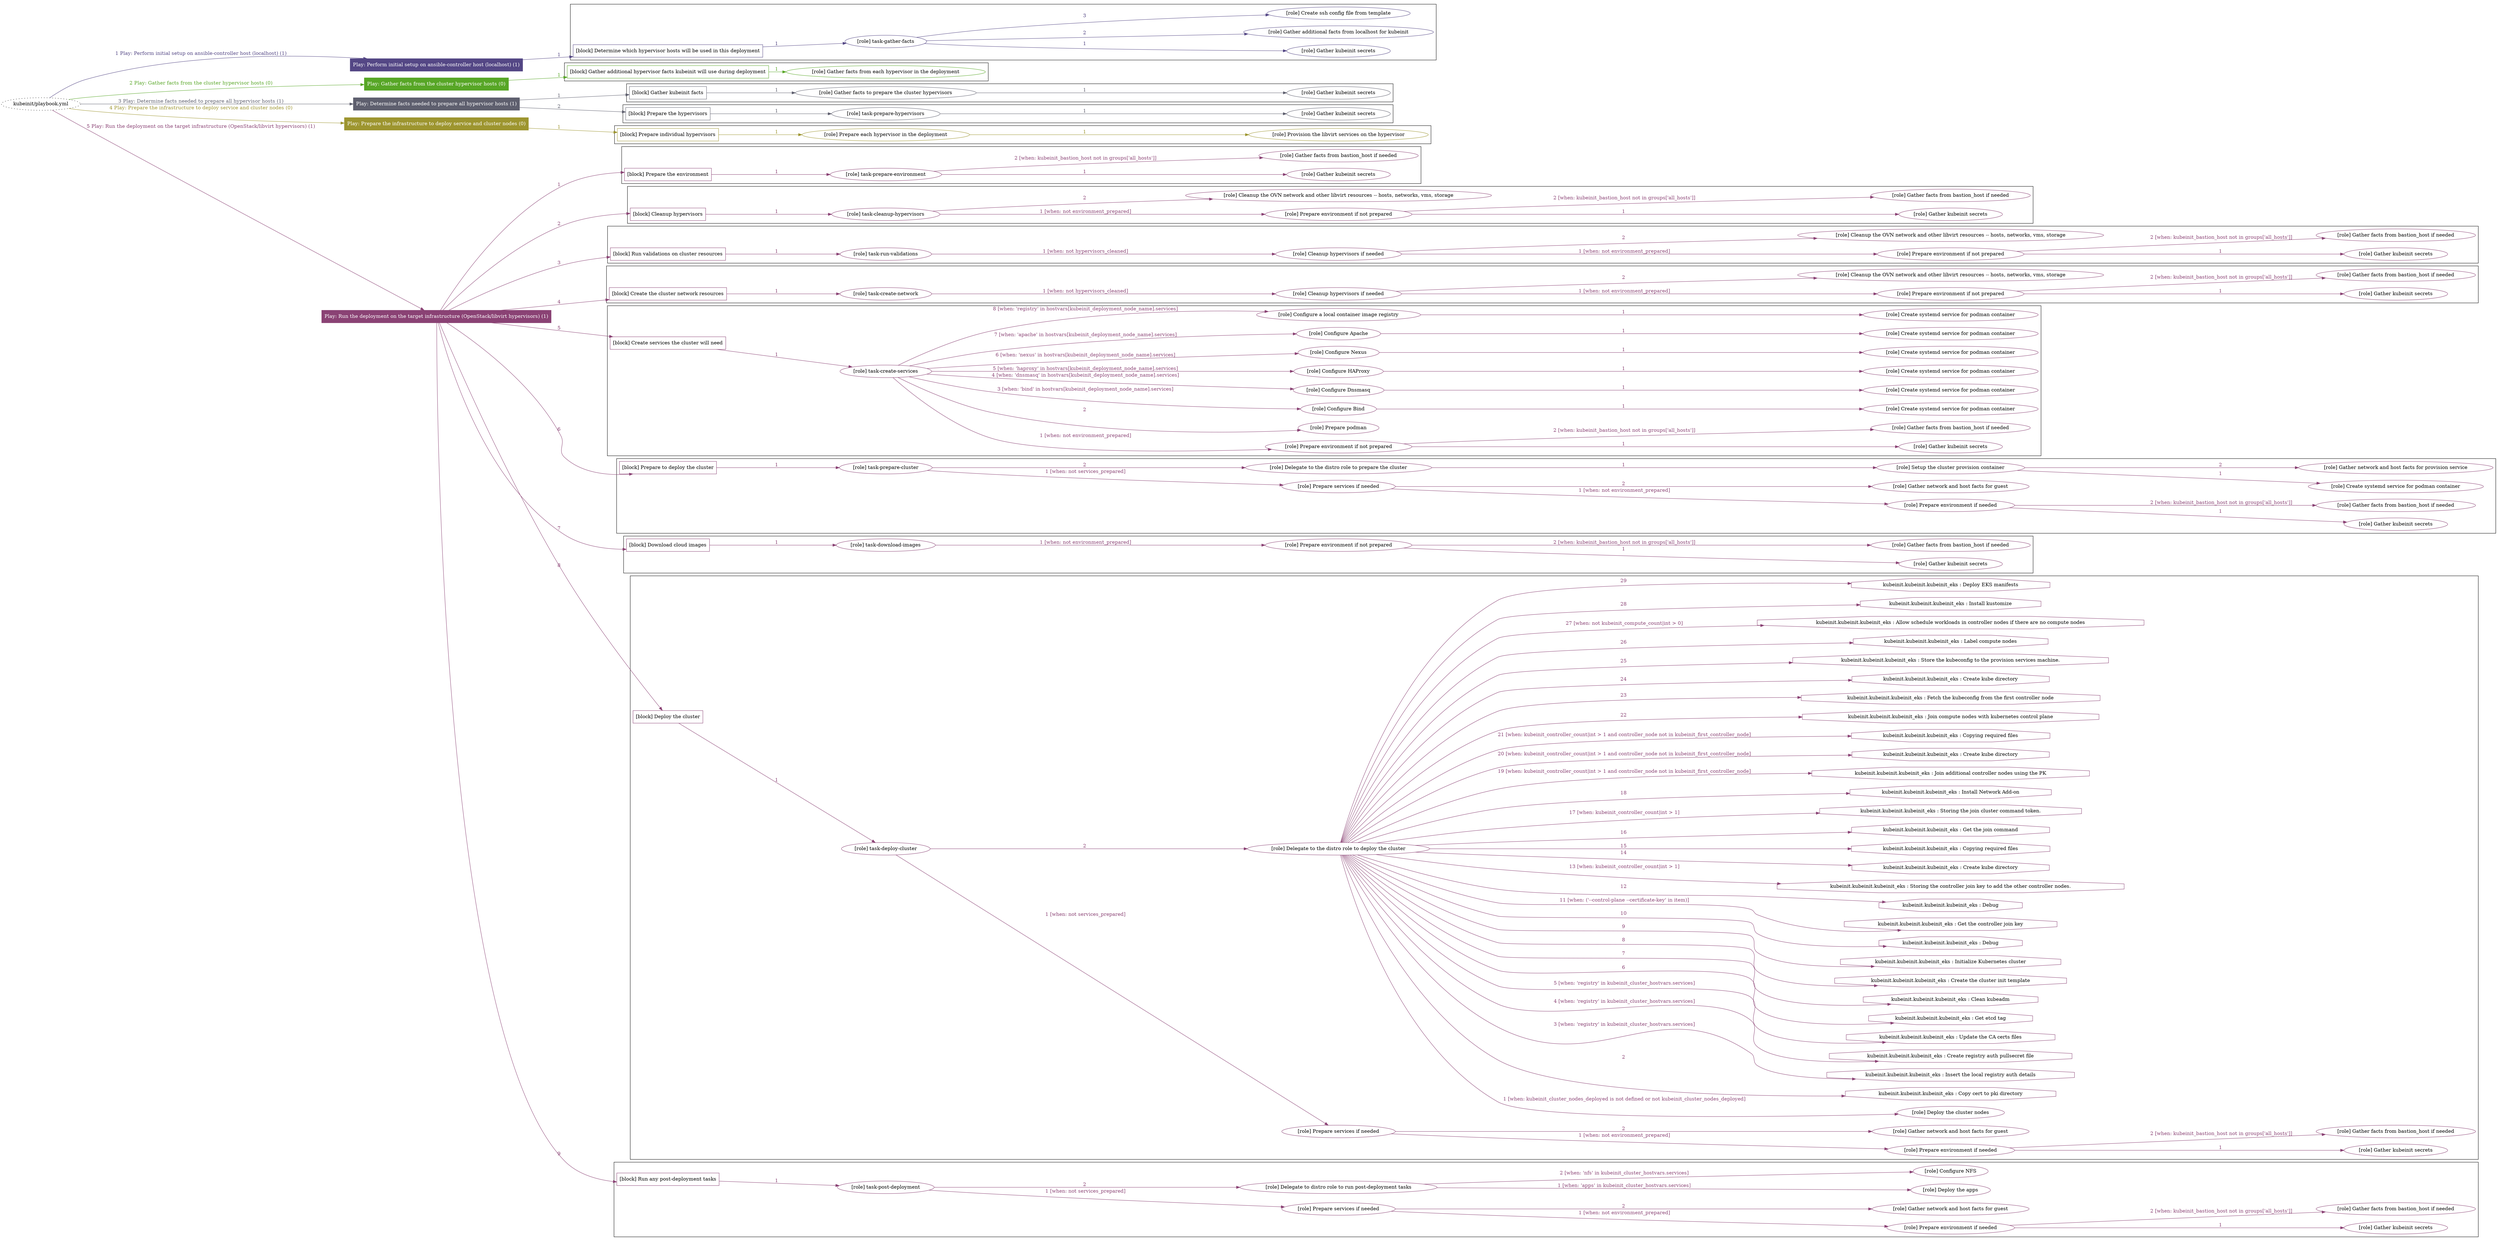 digraph {
	graph [concentrate=true ordering=in rankdir=LR ratio=fill]
	edge [esep=5 sep=10]
	"kubeinit/playbook.yml" [URL="/home/runner/work/kubeinit/kubeinit/kubeinit/playbook.yml" id=playbook_85c878ca style=dotted]
	"kubeinit/playbook.yml" -> play_a78ca10c [label="1 Play: Perform initial setup on ansible-controller host (localhost) (1)" color="#544785" fontcolor="#544785" id=edge_play_a78ca10c labeltooltip="1 Play: Perform initial setup on ansible-controller host (localhost) (1)" tooltip="1 Play: Perform initial setup on ansible-controller host (localhost) (1)"]
	subgraph "Play: Perform initial setup on ansible-controller host (localhost) (1)" {
		play_a78ca10c [label="Play: Perform initial setup on ansible-controller host (localhost) (1)" URL="/home/runner/work/kubeinit/kubeinit/kubeinit/playbook.yml" color="#544785" fontcolor="#ffffff" id=play_a78ca10c shape=box style=filled tooltip=localhost]
		play_a78ca10c -> block_d74f7cfd [label=1 color="#544785" fontcolor="#544785" id=edge_block_d74f7cfd labeltooltip=1 tooltip=1]
		subgraph cluster_block_d74f7cfd {
			block_d74f7cfd [label="[block] Determine which hypervisor hosts will be used in this deployment" URL="/home/runner/work/kubeinit/kubeinit/kubeinit/playbook.yml" color="#544785" id=block_d74f7cfd labeltooltip="Determine which hypervisor hosts will be used in this deployment" shape=box tooltip="Determine which hypervisor hosts will be used in this deployment"]
			block_d74f7cfd -> role_af1d9ced [label="1 " color="#544785" fontcolor="#544785" id=edge_role_af1d9ced labeltooltip="1 " tooltip="1 "]
			subgraph "task-gather-facts" {
				role_af1d9ced [label="[role] task-gather-facts" URL="/home/runner/work/kubeinit/kubeinit/kubeinit/playbook.yml" color="#544785" id=role_af1d9ced tooltip="task-gather-facts"]
				role_af1d9ced -> role_b13d21c3 [label="1 " color="#544785" fontcolor="#544785" id=edge_role_b13d21c3 labeltooltip="1 " tooltip="1 "]
				subgraph "Gather kubeinit secrets" {
					role_b13d21c3 [label="[role] Gather kubeinit secrets" URL="/home/runner/.ansible/collections/ansible_collections/kubeinit/kubeinit/roles/kubeinit_prepare/tasks/build_hypervisors_group.yml" color="#544785" id=role_b13d21c3 tooltip="Gather kubeinit secrets"]
				}
				role_af1d9ced -> role_5195964d [label="2 " color="#544785" fontcolor="#544785" id=edge_role_5195964d labeltooltip="2 " tooltip="2 "]
				subgraph "Gather additional facts from localhost for kubeinit" {
					role_5195964d [label="[role] Gather additional facts from localhost for kubeinit" URL="/home/runner/.ansible/collections/ansible_collections/kubeinit/kubeinit/roles/kubeinit_prepare/tasks/build_hypervisors_group.yml" color="#544785" id=role_5195964d tooltip="Gather additional facts from localhost for kubeinit"]
				}
				role_af1d9ced -> role_96b8bea3 [label="3 " color="#544785" fontcolor="#544785" id=edge_role_96b8bea3 labeltooltip="3 " tooltip="3 "]
				subgraph "Create ssh config file from template" {
					role_96b8bea3 [label="[role] Create ssh config file from template" URL="/home/runner/.ansible/collections/ansible_collections/kubeinit/kubeinit/roles/kubeinit_prepare/tasks/build_hypervisors_group.yml" color="#544785" id=role_96b8bea3 tooltip="Create ssh config file from template"]
				}
			}
		}
	}
	"kubeinit/playbook.yml" -> play_0eec71db [label="2 Play: Gather facts from the cluster hypervisor hosts (0)" color="#57a626" fontcolor="#57a626" id=edge_play_0eec71db labeltooltip="2 Play: Gather facts from the cluster hypervisor hosts (0)" tooltip="2 Play: Gather facts from the cluster hypervisor hosts (0)"]
	subgraph "Play: Gather facts from the cluster hypervisor hosts (0)" {
		play_0eec71db [label="Play: Gather facts from the cluster hypervisor hosts (0)" URL="/home/runner/work/kubeinit/kubeinit/kubeinit/playbook.yml" color="#57a626" fontcolor="#ffffff" id=play_0eec71db shape=box style=filled tooltip="Play: Gather facts from the cluster hypervisor hosts (0)"]
		play_0eec71db -> block_5439ce99 [label=1 color="#57a626" fontcolor="#57a626" id=edge_block_5439ce99 labeltooltip=1 tooltip=1]
		subgraph cluster_block_5439ce99 {
			block_5439ce99 [label="[block] Gather additional hypervisor facts kubeinit will use during deployment" URL="/home/runner/work/kubeinit/kubeinit/kubeinit/playbook.yml" color="#57a626" id=block_5439ce99 labeltooltip="Gather additional hypervisor facts kubeinit will use during deployment" shape=box tooltip="Gather additional hypervisor facts kubeinit will use during deployment"]
			block_5439ce99 -> role_ebcf75a7 [label="1 " color="#57a626" fontcolor="#57a626" id=edge_role_ebcf75a7 labeltooltip="1 " tooltip="1 "]
			subgraph "Gather facts from each hypervisor in the deployment" {
				role_ebcf75a7 [label="[role] Gather facts from each hypervisor in the deployment" URL="/home/runner/work/kubeinit/kubeinit/kubeinit/playbook.yml" color="#57a626" id=role_ebcf75a7 tooltip="Gather facts from each hypervisor in the deployment"]
			}
		}
	}
	"kubeinit/playbook.yml" -> play_7fd30c85 [label="3 Play: Determine facts needed to prepare all hypervisor hosts (1)" color="#5e5f6e" fontcolor="#5e5f6e" id=edge_play_7fd30c85 labeltooltip="3 Play: Determine facts needed to prepare all hypervisor hosts (1)" tooltip="3 Play: Determine facts needed to prepare all hypervisor hosts (1)"]
	subgraph "Play: Determine facts needed to prepare all hypervisor hosts (1)" {
		play_7fd30c85 [label="Play: Determine facts needed to prepare all hypervisor hosts (1)" URL="/home/runner/work/kubeinit/kubeinit/kubeinit/playbook.yml" color="#5e5f6e" fontcolor="#ffffff" id=play_7fd30c85 shape=box style=filled tooltip=localhost]
		play_7fd30c85 -> block_31a8a67c [label=1 color="#5e5f6e" fontcolor="#5e5f6e" id=edge_block_31a8a67c labeltooltip=1 tooltip=1]
		subgraph cluster_block_31a8a67c {
			block_31a8a67c [label="[block] Gather kubeinit facts" URL="/home/runner/work/kubeinit/kubeinit/kubeinit/playbook.yml" color="#5e5f6e" id=block_31a8a67c labeltooltip="Gather kubeinit facts" shape=box tooltip="Gather kubeinit facts"]
			block_31a8a67c -> role_8ee774cc [label="1 " color="#5e5f6e" fontcolor="#5e5f6e" id=edge_role_8ee774cc labeltooltip="1 " tooltip="1 "]
			subgraph "Gather facts to prepare the cluster hypervisors" {
				role_8ee774cc [label="[role] Gather facts to prepare the cluster hypervisors" URL="/home/runner/work/kubeinit/kubeinit/kubeinit/playbook.yml" color="#5e5f6e" id=role_8ee774cc tooltip="Gather facts to prepare the cluster hypervisors"]
				role_8ee774cc -> role_7f23db11 [label="1 " color="#5e5f6e" fontcolor="#5e5f6e" id=edge_role_7f23db11 labeltooltip="1 " tooltip="1 "]
				subgraph "Gather kubeinit secrets" {
					role_7f23db11 [label="[role] Gather kubeinit secrets" URL="/home/runner/.ansible/collections/ansible_collections/kubeinit/kubeinit/roles/kubeinit_prepare/tasks/gather_kubeinit_facts.yml" color="#5e5f6e" id=role_7f23db11 tooltip="Gather kubeinit secrets"]
				}
			}
		}
		play_7fd30c85 -> block_b76f00a9 [label=2 color="#5e5f6e" fontcolor="#5e5f6e" id=edge_block_b76f00a9 labeltooltip=2 tooltip=2]
		subgraph cluster_block_b76f00a9 {
			block_b76f00a9 [label="[block] Prepare the hypervisors" URL="/home/runner/work/kubeinit/kubeinit/kubeinit/playbook.yml" color="#5e5f6e" id=block_b76f00a9 labeltooltip="Prepare the hypervisors" shape=box tooltip="Prepare the hypervisors"]
			block_b76f00a9 -> role_07871bfe [label="1 " color="#5e5f6e" fontcolor="#5e5f6e" id=edge_role_07871bfe labeltooltip="1 " tooltip="1 "]
			subgraph "task-prepare-hypervisors" {
				role_07871bfe [label="[role] task-prepare-hypervisors" URL="/home/runner/work/kubeinit/kubeinit/kubeinit/playbook.yml" color="#5e5f6e" id=role_07871bfe tooltip="task-prepare-hypervisors"]
				role_07871bfe -> role_91cf5716 [label="1 " color="#5e5f6e" fontcolor="#5e5f6e" id=edge_role_91cf5716 labeltooltip="1 " tooltip="1 "]
				subgraph "Gather kubeinit secrets" {
					role_91cf5716 [label="[role] Gather kubeinit secrets" URL="/home/runner/.ansible/collections/ansible_collections/kubeinit/kubeinit/roles/kubeinit_prepare/tasks/gather_kubeinit_facts.yml" color="#5e5f6e" id=role_91cf5716 tooltip="Gather kubeinit secrets"]
				}
			}
		}
	}
	"kubeinit/playbook.yml" -> play_9cedf61a [label="4 Play: Prepare the infrastructure to deploy service and cluster nodes (0)" color="#9d952f" fontcolor="#9d952f" id=edge_play_9cedf61a labeltooltip="4 Play: Prepare the infrastructure to deploy service and cluster nodes (0)" tooltip="4 Play: Prepare the infrastructure to deploy service and cluster nodes (0)"]
	subgraph "Play: Prepare the infrastructure to deploy service and cluster nodes (0)" {
		play_9cedf61a [label="Play: Prepare the infrastructure to deploy service and cluster nodes (0)" URL="/home/runner/work/kubeinit/kubeinit/kubeinit/playbook.yml" color="#9d952f" fontcolor="#ffffff" id=play_9cedf61a shape=box style=filled tooltip="Play: Prepare the infrastructure to deploy service and cluster nodes (0)"]
		play_9cedf61a -> block_0c050411 [label=1 color="#9d952f" fontcolor="#9d952f" id=edge_block_0c050411 labeltooltip=1 tooltip=1]
		subgraph cluster_block_0c050411 {
			block_0c050411 [label="[block] Prepare individual hypervisors" URL="/home/runner/work/kubeinit/kubeinit/kubeinit/playbook.yml" color="#9d952f" id=block_0c050411 labeltooltip="Prepare individual hypervisors" shape=box tooltip="Prepare individual hypervisors"]
			block_0c050411 -> role_4e4fe1fe [label="1 " color="#9d952f" fontcolor="#9d952f" id=edge_role_4e4fe1fe labeltooltip="1 " tooltip="1 "]
			subgraph "Prepare each hypervisor in the deployment" {
				role_4e4fe1fe [label="[role] Prepare each hypervisor in the deployment" URL="/home/runner/work/kubeinit/kubeinit/kubeinit/playbook.yml" color="#9d952f" id=role_4e4fe1fe tooltip="Prepare each hypervisor in the deployment"]
				role_4e4fe1fe -> role_ed13abfd [label="1 " color="#9d952f" fontcolor="#9d952f" id=edge_role_ed13abfd labeltooltip="1 " tooltip="1 "]
				subgraph "Provision the libvirt services on the hypervisor" {
					role_ed13abfd [label="[role] Provision the libvirt services on the hypervisor" URL="/home/runner/.ansible/collections/ansible_collections/kubeinit/kubeinit/roles/kubeinit_prepare/tasks/prepare_hypervisor.yml" color="#9d952f" id=role_ed13abfd tooltip="Provision the libvirt services on the hypervisor"]
				}
			}
		}
	}
	"kubeinit/playbook.yml" -> play_17f3ff2e [label="5 Play: Run the deployment on the target infrastructure (OpenStack/libvirt hypervisors) (1)" color="#8a4274" fontcolor="#8a4274" id=edge_play_17f3ff2e labeltooltip="5 Play: Run the deployment on the target infrastructure (OpenStack/libvirt hypervisors) (1)" tooltip="5 Play: Run the deployment on the target infrastructure (OpenStack/libvirt hypervisors) (1)"]
	subgraph "Play: Run the deployment on the target infrastructure (OpenStack/libvirt hypervisors) (1)" {
		play_17f3ff2e [label="Play: Run the deployment on the target infrastructure (OpenStack/libvirt hypervisors) (1)" URL="/home/runner/work/kubeinit/kubeinit/kubeinit/playbook.yml" color="#8a4274" fontcolor="#ffffff" id=play_17f3ff2e shape=box style=filled tooltip=localhost]
		play_17f3ff2e -> block_6600ae8f [label=1 color="#8a4274" fontcolor="#8a4274" id=edge_block_6600ae8f labeltooltip=1 tooltip=1]
		subgraph cluster_block_6600ae8f {
			block_6600ae8f [label="[block] Prepare the environment" URL="/home/runner/work/kubeinit/kubeinit/kubeinit/playbook.yml" color="#8a4274" id=block_6600ae8f labeltooltip="Prepare the environment" shape=box tooltip="Prepare the environment"]
			block_6600ae8f -> role_e4c60276 [label="1 " color="#8a4274" fontcolor="#8a4274" id=edge_role_e4c60276 labeltooltip="1 " tooltip="1 "]
			subgraph "task-prepare-environment" {
				role_e4c60276 [label="[role] task-prepare-environment" URL="/home/runner/work/kubeinit/kubeinit/kubeinit/playbook.yml" color="#8a4274" id=role_e4c60276 tooltip="task-prepare-environment"]
				role_e4c60276 -> role_aafc51a5 [label="1 " color="#8a4274" fontcolor="#8a4274" id=edge_role_aafc51a5 labeltooltip="1 " tooltip="1 "]
				subgraph "Gather kubeinit secrets" {
					role_aafc51a5 [label="[role] Gather kubeinit secrets" URL="/home/runner/.ansible/collections/ansible_collections/kubeinit/kubeinit/roles/kubeinit_prepare/tasks/gather_kubeinit_facts.yml" color="#8a4274" id=role_aafc51a5 tooltip="Gather kubeinit secrets"]
				}
				role_e4c60276 -> role_05d69e91 [label="2 [when: kubeinit_bastion_host not in groups['all_hosts']]" color="#8a4274" fontcolor="#8a4274" id=edge_role_05d69e91 labeltooltip="2 [when: kubeinit_bastion_host not in groups['all_hosts']]" tooltip="2 [when: kubeinit_bastion_host not in groups['all_hosts']]"]
				subgraph "Gather facts from bastion_host if needed" {
					role_05d69e91 [label="[role] Gather facts from bastion_host if needed" URL="/home/runner/.ansible/collections/ansible_collections/kubeinit/kubeinit/roles/kubeinit_prepare/tasks/main.yml" color="#8a4274" id=role_05d69e91 tooltip="Gather facts from bastion_host if needed"]
				}
			}
		}
		play_17f3ff2e -> block_67caf0a0 [label=2 color="#8a4274" fontcolor="#8a4274" id=edge_block_67caf0a0 labeltooltip=2 tooltip=2]
		subgraph cluster_block_67caf0a0 {
			block_67caf0a0 [label="[block] Cleanup hypervisors" URL="/home/runner/work/kubeinit/kubeinit/kubeinit/playbook.yml" color="#8a4274" id=block_67caf0a0 labeltooltip="Cleanup hypervisors" shape=box tooltip="Cleanup hypervisors"]
			block_67caf0a0 -> role_3c9ca9bd [label="1 " color="#8a4274" fontcolor="#8a4274" id=edge_role_3c9ca9bd labeltooltip="1 " tooltip="1 "]
			subgraph "task-cleanup-hypervisors" {
				role_3c9ca9bd [label="[role] task-cleanup-hypervisors" URL="/home/runner/work/kubeinit/kubeinit/kubeinit/playbook.yml" color="#8a4274" id=role_3c9ca9bd tooltip="task-cleanup-hypervisors"]
				role_3c9ca9bd -> role_1738e953 [label="1 [when: not environment_prepared]" color="#8a4274" fontcolor="#8a4274" id=edge_role_1738e953 labeltooltip="1 [when: not environment_prepared]" tooltip="1 [when: not environment_prepared]"]
				subgraph "Prepare environment if not prepared" {
					role_1738e953 [label="[role] Prepare environment if not prepared" URL="/home/runner/.ansible/collections/ansible_collections/kubeinit/kubeinit/roles/kubeinit_libvirt/tasks/cleanup_hypervisors.yml" color="#8a4274" id=role_1738e953 tooltip="Prepare environment if not prepared"]
					role_1738e953 -> role_abaf6c0a [label="1 " color="#8a4274" fontcolor="#8a4274" id=edge_role_abaf6c0a labeltooltip="1 " tooltip="1 "]
					subgraph "Gather kubeinit secrets" {
						role_abaf6c0a [label="[role] Gather kubeinit secrets" URL="/home/runner/.ansible/collections/ansible_collections/kubeinit/kubeinit/roles/kubeinit_prepare/tasks/gather_kubeinit_facts.yml" color="#8a4274" id=role_abaf6c0a tooltip="Gather kubeinit secrets"]
					}
					role_1738e953 -> role_30617a63 [label="2 [when: kubeinit_bastion_host not in groups['all_hosts']]" color="#8a4274" fontcolor="#8a4274" id=edge_role_30617a63 labeltooltip="2 [when: kubeinit_bastion_host not in groups['all_hosts']]" tooltip="2 [when: kubeinit_bastion_host not in groups['all_hosts']]"]
					subgraph "Gather facts from bastion_host if needed" {
						role_30617a63 [label="[role] Gather facts from bastion_host if needed" URL="/home/runner/.ansible/collections/ansible_collections/kubeinit/kubeinit/roles/kubeinit_prepare/tasks/main.yml" color="#8a4274" id=role_30617a63 tooltip="Gather facts from bastion_host if needed"]
					}
				}
				role_3c9ca9bd -> role_79bd93b0 [label="2 " color="#8a4274" fontcolor="#8a4274" id=edge_role_79bd93b0 labeltooltip="2 " tooltip="2 "]
				subgraph "Cleanup the OVN network and other libvirt resources -- hosts, networks, vms, storage" {
					role_79bd93b0 [label="[role] Cleanup the OVN network and other libvirt resources -- hosts, networks, vms, storage" URL="/home/runner/.ansible/collections/ansible_collections/kubeinit/kubeinit/roles/kubeinit_libvirt/tasks/cleanup_hypervisors.yml" color="#8a4274" id=role_79bd93b0 tooltip="Cleanup the OVN network and other libvirt resources -- hosts, networks, vms, storage"]
				}
			}
		}
		play_17f3ff2e -> block_7a258029 [label=3 color="#8a4274" fontcolor="#8a4274" id=edge_block_7a258029 labeltooltip=3 tooltip=3]
		subgraph cluster_block_7a258029 {
			block_7a258029 [label="[block] Run validations on cluster resources" URL="/home/runner/work/kubeinit/kubeinit/kubeinit/playbook.yml" color="#8a4274" id=block_7a258029 labeltooltip="Run validations on cluster resources" shape=box tooltip="Run validations on cluster resources"]
			block_7a258029 -> role_f2daa447 [label="1 " color="#8a4274" fontcolor="#8a4274" id=edge_role_f2daa447 labeltooltip="1 " tooltip="1 "]
			subgraph "task-run-validations" {
				role_f2daa447 [label="[role] task-run-validations" URL="/home/runner/work/kubeinit/kubeinit/kubeinit/playbook.yml" color="#8a4274" id=role_f2daa447 tooltip="task-run-validations"]
				role_f2daa447 -> role_a8bdb5d2 [label="1 [when: not hypervisors_cleaned]" color="#8a4274" fontcolor="#8a4274" id=edge_role_a8bdb5d2 labeltooltip="1 [when: not hypervisors_cleaned]" tooltip="1 [when: not hypervisors_cleaned]"]
				subgraph "Cleanup hypervisors if needed" {
					role_a8bdb5d2 [label="[role] Cleanup hypervisors if needed" URL="/home/runner/.ansible/collections/ansible_collections/kubeinit/kubeinit/roles/kubeinit_validations/tasks/main.yml" color="#8a4274" id=role_a8bdb5d2 tooltip="Cleanup hypervisors if needed"]
					role_a8bdb5d2 -> role_edc4c426 [label="1 [when: not environment_prepared]" color="#8a4274" fontcolor="#8a4274" id=edge_role_edc4c426 labeltooltip="1 [when: not environment_prepared]" tooltip="1 [when: not environment_prepared]"]
					subgraph "Prepare environment if not prepared" {
						role_edc4c426 [label="[role] Prepare environment if not prepared" URL="/home/runner/.ansible/collections/ansible_collections/kubeinit/kubeinit/roles/kubeinit_libvirt/tasks/cleanup_hypervisors.yml" color="#8a4274" id=role_edc4c426 tooltip="Prepare environment if not prepared"]
						role_edc4c426 -> role_1030c8c4 [label="1 " color="#8a4274" fontcolor="#8a4274" id=edge_role_1030c8c4 labeltooltip="1 " tooltip="1 "]
						subgraph "Gather kubeinit secrets" {
							role_1030c8c4 [label="[role] Gather kubeinit secrets" URL="/home/runner/.ansible/collections/ansible_collections/kubeinit/kubeinit/roles/kubeinit_prepare/tasks/gather_kubeinit_facts.yml" color="#8a4274" id=role_1030c8c4 tooltip="Gather kubeinit secrets"]
						}
						role_edc4c426 -> role_b890a0ba [label="2 [when: kubeinit_bastion_host not in groups['all_hosts']]" color="#8a4274" fontcolor="#8a4274" id=edge_role_b890a0ba labeltooltip="2 [when: kubeinit_bastion_host not in groups['all_hosts']]" tooltip="2 [when: kubeinit_bastion_host not in groups['all_hosts']]"]
						subgraph "Gather facts from bastion_host if needed" {
							role_b890a0ba [label="[role] Gather facts from bastion_host if needed" URL="/home/runner/.ansible/collections/ansible_collections/kubeinit/kubeinit/roles/kubeinit_prepare/tasks/main.yml" color="#8a4274" id=role_b890a0ba tooltip="Gather facts from bastion_host if needed"]
						}
					}
					role_a8bdb5d2 -> role_611e5965 [label="2 " color="#8a4274" fontcolor="#8a4274" id=edge_role_611e5965 labeltooltip="2 " tooltip="2 "]
					subgraph "Cleanup the OVN network and other libvirt resources -- hosts, networks, vms, storage" {
						role_611e5965 [label="[role] Cleanup the OVN network and other libvirt resources -- hosts, networks, vms, storage" URL="/home/runner/.ansible/collections/ansible_collections/kubeinit/kubeinit/roles/kubeinit_libvirt/tasks/cleanup_hypervisors.yml" color="#8a4274" id=role_611e5965 tooltip="Cleanup the OVN network and other libvirt resources -- hosts, networks, vms, storage"]
					}
				}
			}
		}
		play_17f3ff2e -> block_3e769e45 [label=4 color="#8a4274" fontcolor="#8a4274" id=edge_block_3e769e45 labeltooltip=4 tooltip=4]
		subgraph cluster_block_3e769e45 {
			block_3e769e45 [label="[block] Create the cluster network resources" URL="/home/runner/work/kubeinit/kubeinit/kubeinit/playbook.yml" color="#8a4274" id=block_3e769e45 labeltooltip="Create the cluster network resources" shape=box tooltip="Create the cluster network resources"]
			block_3e769e45 -> role_61e2c647 [label="1 " color="#8a4274" fontcolor="#8a4274" id=edge_role_61e2c647 labeltooltip="1 " tooltip="1 "]
			subgraph "task-create-network" {
				role_61e2c647 [label="[role] task-create-network" URL="/home/runner/work/kubeinit/kubeinit/kubeinit/playbook.yml" color="#8a4274" id=role_61e2c647 tooltip="task-create-network"]
				role_61e2c647 -> role_6f93937b [label="1 [when: not hypervisors_cleaned]" color="#8a4274" fontcolor="#8a4274" id=edge_role_6f93937b labeltooltip="1 [when: not hypervisors_cleaned]" tooltip="1 [when: not hypervisors_cleaned]"]
				subgraph "Cleanup hypervisors if needed" {
					role_6f93937b [label="[role] Cleanup hypervisors if needed" URL="/home/runner/.ansible/collections/ansible_collections/kubeinit/kubeinit/roles/kubeinit_libvirt/tasks/create_network.yml" color="#8a4274" id=role_6f93937b tooltip="Cleanup hypervisors if needed"]
					role_6f93937b -> role_e0256c7e [label="1 [when: not environment_prepared]" color="#8a4274" fontcolor="#8a4274" id=edge_role_e0256c7e labeltooltip="1 [when: not environment_prepared]" tooltip="1 [when: not environment_prepared]"]
					subgraph "Prepare environment if not prepared" {
						role_e0256c7e [label="[role] Prepare environment if not prepared" URL="/home/runner/.ansible/collections/ansible_collections/kubeinit/kubeinit/roles/kubeinit_libvirt/tasks/cleanup_hypervisors.yml" color="#8a4274" id=role_e0256c7e tooltip="Prepare environment if not prepared"]
						role_e0256c7e -> role_1bfd88eb [label="1 " color="#8a4274" fontcolor="#8a4274" id=edge_role_1bfd88eb labeltooltip="1 " tooltip="1 "]
						subgraph "Gather kubeinit secrets" {
							role_1bfd88eb [label="[role] Gather kubeinit secrets" URL="/home/runner/.ansible/collections/ansible_collections/kubeinit/kubeinit/roles/kubeinit_prepare/tasks/gather_kubeinit_facts.yml" color="#8a4274" id=role_1bfd88eb tooltip="Gather kubeinit secrets"]
						}
						role_e0256c7e -> role_64a278c5 [label="2 [when: kubeinit_bastion_host not in groups['all_hosts']]" color="#8a4274" fontcolor="#8a4274" id=edge_role_64a278c5 labeltooltip="2 [when: kubeinit_bastion_host not in groups['all_hosts']]" tooltip="2 [when: kubeinit_bastion_host not in groups['all_hosts']]"]
						subgraph "Gather facts from bastion_host if needed" {
							role_64a278c5 [label="[role] Gather facts from bastion_host if needed" URL="/home/runner/.ansible/collections/ansible_collections/kubeinit/kubeinit/roles/kubeinit_prepare/tasks/main.yml" color="#8a4274" id=role_64a278c5 tooltip="Gather facts from bastion_host if needed"]
						}
					}
					role_6f93937b -> role_7bbd42fb [label="2 " color="#8a4274" fontcolor="#8a4274" id=edge_role_7bbd42fb labeltooltip="2 " tooltip="2 "]
					subgraph "Cleanup the OVN network and other libvirt resources -- hosts, networks, vms, storage" {
						role_7bbd42fb [label="[role] Cleanup the OVN network and other libvirt resources -- hosts, networks, vms, storage" URL="/home/runner/.ansible/collections/ansible_collections/kubeinit/kubeinit/roles/kubeinit_libvirt/tasks/cleanup_hypervisors.yml" color="#8a4274" id=role_7bbd42fb tooltip="Cleanup the OVN network and other libvirt resources -- hosts, networks, vms, storage"]
					}
				}
			}
		}
		play_17f3ff2e -> block_a5cbbc60 [label=5 color="#8a4274" fontcolor="#8a4274" id=edge_block_a5cbbc60 labeltooltip=5 tooltip=5]
		subgraph cluster_block_a5cbbc60 {
			block_a5cbbc60 [label="[block] Create services the cluster will need" URL="/home/runner/work/kubeinit/kubeinit/kubeinit/playbook.yml" color="#8a4274" id=block_a5cbbc60 labeltooltip="Create services the cluster will need" shape=box tooltip="Create services the cluster will need"]
			block_a5cbbc60 -> role_35e3d8c1 [label="1 " color="#8a4274" fontcolor="#8a4274" id=edge_role_35e3d8c1 labeltooltip="1 " tooltip="1 "]
			subgraph "task-create-services" {
				role_35e3d8c1 [label="[role] task-create-services" URL="/home/runner/work/kubeinit/kubeinit/kubeinit/playbook.yml" color="#8a4274" id=role_35e3d8c1 tooltip="task-create-services"]
				role_35e3d8c1 -> role_4cf4c42c [label="1 [when: not environment_prepared]" color="#8a4274" fontcolor="#8a4274" id=edge_role_4cf4c42c labeltooltip="1 [when: not environment_prepared]" tooltip="1 [when: not environment_prepared]"]
				subgraph "Prepare environment if not prepared" {
					role_4cf4c42c [label="[role] Prepare environment if not prepared" URL="/home/runner/.ansible/collections/ansible_collections/kubeinit/kubeinit/roles/kubeinit_services/tasks/main.yml" color="#8a4274" id=role_4cf4c42c tooltip="Prepare environment if not prepared"]
					role_4cf4c42c -> role_a63bf9b5 [label="1 " color="#8a4274" fontcolor="#8a4274" id=edge_role_a63bf9b5 labeltooltip="1 " tooltip="1 "]
					subgraph "Gather kubeinit secrets" {
						role_a63bf9b5 [label="[role] Gather kubeinit secrets" URL="/home/runner/.ansible/collections/ansible_collections/kubeinit/kubeinit/roles/kubeinit_prepare/tasks/gather_kubeinit_facts.yml" color="#8a4274" id=role_a63bf9b5 tooltip="Gather kubeinit secrets"]
					}
					role_4cf4c42c -> role_0766b1cc [label="2 [when: kubeinit_bastion_host not in groups['all_hosts']]" color="#8a4274" fontcolor="#8a4274" id=edge_role_0766b1cc labeltooltip="2 [when: kubeinit_bastion_host not in groups['all_hosts']]" tooltip="2 [when: kubeinit_bastion_host not in groups['all_hosts']]"]
					subgraph "Gather facts from bastion_host if needed" {
						role_0766b1cc [label="[role] Gather facts from bastion_host if needed" URL="/home/runner/.ansible/collections/ansible_collections/kubeinit/kubeinit/roles/kubeinit_prepare/tasks/main.yml" color="#8a4274" id=role_0766b1cc tooltip="Gather facts from bastion_host if needed"]
					}
				}
				role_35e3d8c1 -> role_238727e1 [label="2 " color="#8a4274" fontcolor="#8a4274" id=edge_role_238727e1 labeltooltip="2 " tooltip="2 "]
				subgraph "Prepare podman" {
					role_238727e1 [label="[role] Prepare podman" URL="/home/runner/.ansible/collections/ansible_collections/kubeinit/kubeinit/roles/kubeinit_services/tasks/00_create_service_pod.yml" color="#8a4274" id=role_238727e1 tooltip="Prepare podman"]
				}
				role_35e3d8c1 -> role_2a353217 [label="3 [when: 'bind' in hostvars[kubeinit_deployment_node_name].services]" color="#8a4274" fontcolor="#8a4274" id=edge_role_2a353217 labeltooltip="3 [when: 'bind' in hostvars[kubeinit_deployment_node_name].services]" tooltip="3 [when: 'bind' in hostvars[kubeinit_deployment_node_name].services]"]
				subgraph "Configure Bind" {
					role_2a353217 [label="[role] Configure Bind" URL="/home/runner/.ansible/collections/ansible_collections/kubeinit/kubeinit/roles/kubeinit_services/tasks/start_services_containers.yml" color="#8a4274" id=role_2a353217 tooltip="Configure Bind"]
					role_2a353217 -> role_da4007fb [label="1 " color="#8a4274" fontcolor="#8a4274" id=edge_role_da4007fb labeltooltip="1 " tooltip="1 "]
					subgraph "Create systemd service for podman container" {
						role_da4007fb [label="[role] Create systemd service for podman container" URL="/home/runner/.ansible/collections/ansible_collections/kubeinit/kubeinit/roles/kubeinit_bind/tasks/main.yml" color="#8a4274" id=role_da4007fb tooltip="Create systemd service for podman container"]
					}
				}
				role_35e3d8c1 -> role_74734023 [label="4 [when: 'dnsmasq' in hostvars[kubeinit_deployment_node_name].services]" color="#8a4274" fontcolor="#8a4274" id=edge_role_74734023 labeltooltip="4 [when: 'dnsmasq' in hostvars[kubeinit_deployment_node_name].services]" tooltip="4 [when: 'dnsmasq' in hostvars[kubeinit_deployment_node_name].services]"]
				subgraph "Configure Dnsmasq" {
					role_74734023 [label="[role] Configure Dnsmasq" URL="/home/runner/.ansible/collections/ansible_collections/kubeinit/kubeinit/roles/kubeinit_services/tasks/start_services_containers.yml" color="#8a4274" id=role_74734023 tooltip="Configure Dnsmasq"]
					role_74734023 -> role_98362e52 [label="1 " color="#8a4274" fontcolor="#8a4274" id=edge_role_98362e52 labeltooltip="1 " tooltip="1 "]
					subgraph "Create systemd service for podman container" {
						role_98362e52 [label="[role] Create systemd service for podman container" URL="/home/runner/.ansible/collections/ansible_collections/kubeinit/kubeinit/roles/kubeinit_dnsmasq/tasks/main.yml" color="#8a4274" id=role_98362e52 tooltip="Create systemd service for podman container"]
					}
				}
				role_35e3d8c1 -> role_148f3dfa [label="5 [when: 'haproxy' in hostvars[kubeinit_deployment_node_name].services]" color="#8a4274" fontcolor="#8a4274" id=edge_role_148f3dfa labeltooltip="5 [when: 'haproxy' in hostvars[kubeinit_deployment_node_name].services]" tooltip="5 [when: 'haproxy' in hostvars[kubeinit_deployment_node_name].services]"]
				subgraph "Configure HAProxy" {
					role_148f3dfa [label="[role] Configure HAProxy" URL="/home/runner/.ansible/collections/ansible_collections/kubeinit/kubeinit/roles/kubeinit_services/tasks/start_services_containers.yml" color="#8a4274" id=role_148f3dfa tooltip="Configure HAProxy"]
					role_148f3dfa -> role_4586afa6 [label="1 " color="#8a4274" fontcolor="#8a4274" id=edge_role_4586afa6 labeltooltip="1 " tooltip="1 "]
					subgraph "Create systemd service for podman container" {
						role_4586afa6 [label="[role] Create systemd service for podman container" URL="/home/runner/.ansible/collections/ansible_collections/kubeinit/kubeinit/roles/kubeinit_haproxy/tasks/main.yml" color="#8a4274" id=role_4586afa6 tooltip="Create systemd service for podman container"]
					}
				}
				role_35e3d8c1 -> role_81356a14 [label="6 [when: 'nexus' in hostvars[kubeinit_deployment_node_name].services]" color="#8a4274" fontcolor="#8a4274" id=edge_role_81356a14 labeltooltip="6 [when: 'nexus' in hostvars[kubeinit_deployment_node_name].services]" tooltip="6 [when: 'nexus' in hostvars[kubeinit_deployment_node_name].services]"]
				subgraph "Configure Nexus" {
					role_81356a14 [label="[role] Configure Nexus" URL="/home/runner/.ansible/collections/ansible_collections/kubeinit/kubeinit/roles/kubeinit_services/tasks/start_services_containers.yml" color="#8a4274" id=role_81356a14 tooltip="Configure Nexus"]
					role_81356a14 -> role_a513e662 [label="1 " color="#8a4274" fontcolor="#8a4274" id=edge_role_a513e662 labeltooltip="1 " tooltip="1 "]
					subgraph "Create systemd service for podman container" {
						role_a513e662 [label="[role] Create systemd service for podman container" URL="/home/runner/.ansible/collections/ansible_collections/kubeinit/kubeinit/roles/kubeinit_nexus/tasks/main.yml" color="#8a4274" id=role_a513e662 tooltip="Create systemd service for podman container"]
					}
				}
				role_35e3d8c1 -> role_f4b327fc [label="7 [when: 'apache' in hostvars[kubeinit_deployment_node_name].services]" color="#8a4274" fontcolor="#8a4274" id=edge_role_f4b327fc labeltooltip="7 [when: 'apache' in hostvars[kubeinit_deployment_node_name].services]" tooltip="7 [when: 'apache' in hostvars[kubeinit_deployment_node_name].services]"]
				subgraph "Configure Apache" {
					role_f4b327fc [label="[role] Configure Apache" URL="/home/runner/.ansible/collections/ansible_collections/kubeinit/kubeinit/roles/kubeinit_services/tasks/start_services_containers.yml" color="#8a4274" id=role_f4b327fc tooltip="Configure Apache"]
					role_f4b327fc -> role_6f11bb22 [label="1 " color="#8a4274" fontcolor="#8a4274" id=edge_role_6f11bb22 labeltooltip="1 " tooltip="1 "]
					subgraph "Create systemd service for podman container" {
						role_6f11bb22 [label="[role] Create systemd service for podman container" URL="/home/runner/.ansible/collections/ansible_collections/kubeinit/kubeinit/roles/kubeinit_apache/tasks/main.yml" color="#8a4274" id=role_6f11bb22 tooltip="Create systemd service for podman container"]
					}
				}
				role_35e3d8c1 -> role_3313efd7 [label="8 [when: 'registry' in hostvars[kubeinit_deployment_node_name].services]" color="#8a4274" fontcolor="#8a4274" id=edge_role_3313efd7 labeltooltip="8 [when: 'registry' in hostvars[kubeinit_deployment_node_name].services]" tooltip="8 [when: 'registry' in hostvars[kubeinit_deployment_node_name].services]"]
				subgraph "Configure a local container image registry" {
					role_3313efd7 [label="[role] Configure a local container image registry" URL="/home/runner/.ansible/collections/ansible_collections/kubeinit/kubeinit/roles/kubeinit_services/tasks/start_services_containers.yml" color="#8a4274" id=role_3313efd7 tooltip="Configure a local container image registry"]
					role_3313efd7 -> role_dd7b5c78 [label="1 " color="#8a4274" fontcolor="#8a4274" id=edge_role_dd7b5c78 labeltooltip="1 " tooltip="1 "]
					subgraph "Create systemd service for podman container" {
						role_dd7b5c78 [label="[role] Create systemd service for podman container" URL="/home/runner/.ansible/collections/ansible_collections/kubeinit/kubeinit/roles/kubeinit_registry/tasks/main.yml" color="#8a4274" id=role_dd7b5c78 tooltip="Create systemd service for podman container"]
					}
				}
			}
		}
		play_17f3ff2e -> block_52085c67 [label=6 color="#8a4274" fontcolor="#8a4274" id=edge_block_52085c67 labeltooltip=6 tooltip=6]
		subgraph cluster_block_52085c67 {
			block_52085c67 [label="[block] Prepare to deploy the cluster" URL="/home/runner/work/kubeinit/kubeinit/kubeinit/playbook.yml" color="#8a4274" id=block_52085c67 labeltooltip="Prepare to deploy the cluster" shape=box tooltip="Prepare to deploy the cluster"]
			block_52085c67 -> role_7df4f0a1 [label="1 " color="#8a4274" fontcolor="#8a4274" id=edge_role_7df4f0a1 labeltooltip="1 " tooltip="1 "]
			subgraph "task-prepare-cluster" {
				role_7df4f0a1 [label="[role] task-prepare-cluster" URL="/home/runner/work/kubeinit/kubeinit/kubeinit/playbook.yml" color="#8a4274" id=role_7df4f0a1 tooltip="task-prepare-cluster"]
				role_7df4f0a1 -> role_1c8f42a9 [label="1 [when: not services_prepared]" color="#8a4274" fontcolor="#8a4274" id=edge_role_1c8f42a9 labeltooltip="1 [when: not services_prepared]" tooltip="1 [when: not services_prepared]"]
				subgraph "Prepare services if needed" {
					role_1c8f42a9 [label="[role] Prepare services if needed" URL="/home/runner/.ansible/collections/ansible_collections/kubeinit/kubeinit/roles/kubeinit_prepare/tasks/prepare_cluster.yml" color="#8a4274" id=role_1c8f42a9 tooltip="Prepare services if needed"]
					role_1c8f42a9 -> role_0645f607 [label="1 [when: not environment_prepared]" color="#8a4274" fontcolor="#8a4274" id=edge_role_0645f607 labeltooltip="1 [when: not environment_prepared]" tooltip="1 [when: not environment_prepared]"]
					subgraph "Prepare environment if needed" {
						role_0645f607 [label="[role] Prepare environment if needed" URL="/home/runner/.ansible/collections/ansible_collections/kubeinit/kubeinit/roles/kubeinit_services/tasks/prepare_services.yml" color="#8a4274" id=role_0645f607 tooltip="Prepare environment if needed"]
						role_0645f607 -> role_3df29b01 [label="1 " color="#8a4274" fontcolor="#8a4274" id=edge_role_3df29b01 labeltooltip="1 " tooltip="1 "]
						subgraph "Gather kubeinit secrets" {
							role_3df29b01 [label="[role] Gather kubeinit secrets" URL="/home/runner/.ansible/collections/ansible_collections/kubeinit/kubeinit/roles/kubeinit_prepare/tasks/gather_kubeinit_facts.yml" color="#8a4274" id=role_3df29b01 tooltip="Gather kubeinit secrets"]
						}
						role_0645f607 -> role_1a059edf [label="2 [when: kubeinit_bastion_host not in groups['all_hosts']]" color="#8a4274" fontcolor="#8a4274" id=edge_role_1a059edf labeltooltip="2 [when: kubeinit_bastion_host not in groups['all_hosts']]" tooltip="2 [when: kubeinit_bastion_host not in groups['all_hosts']]"]
						subgraph "Gather facts from bastion_host if needed" {
							role_1a059edf [label="[role] Gather facts from bastion_host if needed" URL="/home/runner/.ansible/collections/ansible_collections/kubeinit/kubeinit/roles/kubeinit_prepare/tasks/main.yml" color="#8a4274" id=role_1a059edf tooltip="Gather facts from bastion_host if needed"]
						}
					}
					role_1c8f42a9 -> role_309ad560 [label="2 " color="#8a4274" fontcolor="#8a4274" id=edge_role_309ad560 labeltooltip="2 " tooltip="2 "]
					subgraph "Gather network and host facts for guest" {
						role_309ad560 [label="[role] Gather network and host facts for guest" URL="/home/runner/.ansible/collections/ansible_collections/kubeinit/kubeinit/roles/kubeinit_services/tasks/prepare_services.yml" color="#8a4274" id=role_309ad560 tooltip="Gather network and host facts for guest"]
					}
				}
				role_7df4f0a1 -> role_1f1c8986 [label="2 " color="#8a4274" fontcolor="#8a4274" id=edge_role_1f1c8986 labeltooltip="2 " tooltip="2 "]
				subgraph "Delegate to the distro role to prepare the cluster" {
					role_1f1c8986 [label="[role] Delegate to the distro role to prepare the cluster" URL="/home/runner/.ansible/collections/ansible_collections/kubeinit/kubeinit/roles/kubeinit_prepare/tasks/prepare_cluster.yml" color="#8a4274" id=role_1f1c8986 tooltip="Delegate to the distro role to prepare the cluster"]
					role_1f1c8986 -> role_d3807643 [label="1 " color="#8a4274" fontcolor="#8a4274" id=edge_role_d3807643 labeltooltip="1 " tooltip="1 "]
					subgraph "Setup the cluster provision container" {
						role_d3807643 [label="[role] Setup the cluster provision container" URL="/home/runner/.ansible/collections/ansible_collections/kubeinit/kubeinit/roles/kubeinit_eks/tasks/prepare_cluster.yml" color="#8a4274" id=role_d3807643 tooltip="Setup the cluster provision container"]
						role_d3807643 -> role_51bc8d82 [label="1 " color="#8a4274" fontcolor="#8a4274" id=edge_role_51bc8d82 labeltooltip="1 " tooltip="1 "]
						subgraph "Create systemd service for podman container" {
							role_51bc8d82 [label="[role] Create systemd service for podman container" URL="/home/runner/.ansible/collections/ansible_collections/kubeinit/kubeinit/roles/kubeinit_services/tasks/create_provision_container.yml" color="#8a4274" id=role_51bc8d82 tooltip="Create systemd service for podman container"]
						}
						role_d3807643 -> role_9b1f5fe8 [label="2 " color="#8a4274" fontcolor="#8a4274" id=edge_role_9b1f5fe8 labeltooltip="2 " tooltip="2 "]
						subgraph "Gather network and host facts for provision service" {
							role_9b1f5fe8 [label="[role] Gather network and host facts for provision service" URL="/home/runner/.ansible/collections/ansible_collections/kubeinit/kubeinit/roles/kubeinit_services/tasks/create_provision_container.yml" color="#8a4274" id=role_9b1f5fe8 tooltip="Gather network and host facts for provision service"]
						}
					}
				}
			}
		}
		play_17f3ff2e -> block_a35d3fec [label=7 color="#8a4274" fontcolor="#8a4274" id=edge_block_a35d3fec labeltooltip=7 tooltip=7]
		subgraph cluster_block_a35d3fec {
			block_a35d3fec [label="[block] Download cloud images" URL="/home/runner/work/kubeinit/kubeinit/kubeinit/playbook.yml" color="#8a4274" id=block_a35d3fec labeltooltip="Download cloud images" shape=box tooltip="Download cloud images"]
			block_a35d3fec -> role_caae136c [label="1 " color="#8a4274" fontcolor="#8a4274" id=edge_role_caae136c labeltooltip="1 " tooltip="1 "]
			subgraph "task-download-images" {
				role_caae136c [label="[role] task-download-images" URL="/home/runner/work/kubeinit/kubeinit/kubeinit/playbook.yml" color="#8a4274" id=role_caae136c tooltip="task-download-images"]
				role_caae136c -> role_92cf5aed [label="1 [when: not environment_prepared]" color="#8a4274" fontcolor="#8a4274" id=edge_role_92cf5aed labeltooltip="1 [when: not environment_prepared]" tooltip="1 [when: not environment_prepared]"]
				subgraph "Prepare environment if not prepared" {
					role_92cf5aed [label="[role] Prepare environment if not prepared" URL="/home/runner/.ansible/collections/ansible_collections/kubeinit/kubeinit/roles/kubeinit_libvirt/tasks/download_cloud_images.yml" color="#8a4274" id=role_92cf5aed tooltip="Prepare environment if not prepared"]
					role_92cf5aed -> role_a57787ba [label="1 " color="#8a4274" fontcolor="#8a4274" id=edge_role_a57787ba labeltooltip="1 " tooltip="1 "]
					subgraph "Gather kubeinit secrets" {
						role_a57787ba [label="[role] Gather kubeinit secrets" URL="/home/runner/.ansible/collections/ansible_collections/kubeinit/kubeinit/roles/kubeinit_prepare/tasks/gather_kubeinit_facts.yml" color="#8a4274" id=role_a57787ba tooltip="Gather kubeinit secrets"]
					}
					role_92cf5aed -> role_d5a3f4dc [label="2 [when: kubeinit_bastion_host not in groups['all_hosts']]" color="#8a4274" fontcolor="#8a4274" id=edge_role_d5a3f4dc labeltooltip="2 [when: kubeinit_bastion_host not in groups['all_hosts']]" tooltip="2 [when: kubeinit_bastion_host not in groups['all_hosts']]"]
					subgraph "Gather facts from bastion_host if needed" {
						role_d5a3f4dc [label="[role] Gather facts from bastion_host if needed" URL="/home/runner/.ansible/collections/ansible_collections/kubeinit/kubeinit/roles/kubeinit_prepare/tasks/main.yml" color="#8a4274" id=role_d5a3f4dc tooltip="Gather facts from bastion_host if needed"]
					}
				}
			}
		}
		play_17f3ff2e -> block_34111f8e [label=8 color="#8a4274" fontcolor="#8a4274" id=edge_block_34111f8e labeltooltip=8 tooltip=8]
		subgraph cluster_block_34111f8e {
			block_34111f8e [label="[block] Deploy the cluster" URL="/home/runner/work/kubeinit/kubeinit/kubeinit/playbook.yml" color="#8a4274" id=block_34111f8e labeltooltip="Deploy the cluster" shape=box tooltip="Deploy the cluster"]
			block_34111f8e -> role_39ba15a0 [label="1 " color="#8a4274" fontcolor="#8a4274" id=edge_role_39ba15a0 labeltooltip="1 " tooltip="1 "]
			subgraph "task-deploy-cluster" {
				role_39ba15a0 [label="[role] task-deploy-cluster" URL="/home/runner/work/kubeinit/kubeinit/kubeinit/playbook.yml" color="#8a4274" id=role_39ba15a0 tooltip="task-deploy-cluster"]
				role_39ba15a0 -> role_d5fed446 [label="1 [when: not services_prepared]" color="#8a4274" fontcolor="#8a4274" id=edge_role_d5fed446 labeltooltip="1 [when: not services_prepared]" tooltip="1 [when: not services_prepared]"]
				subgraph "Prepare services if needed" {
					role_d5fed446 [label="[role] Prepare services if needed" URL="/home/runner/.ansible/collections/ansible_collections/kubeinit/kubeinit/roles/kubeinit_prepare/tasks/deploy_cluster.yml" color="#8a4274" id=role_d5fed446 tooltip="Prepare services if needed"]
					role_d5fed446 -> role_8f81fced [label="1 [when: not environment_prepared]" color="#8a4274" fontcolor="#8a4274" id=edge_role_8f81fced labeltooltip="1 [when: not environment_prepared]" tooltip="1 [when: not environment_prepared]"]
					subgraph "Prepare environment if needed" {
						role_8f81fced [label="[role] Prepare environment if needed" URL="/home/runner/.ansible/collections/ansible_collections/kubeinit/kubeinit/roles/kubeinit_services/tasks/prepare_services.yml" color="#8a4274" id=role_8f81fced tooltip="Prepare environment if needed"]
						role_8f81fced -> role_472632ca [label="1 " color="#8a4274" fontcolor="#8a4274" id=edge_role_472632ca labeltooltip="1 " tooltip="1 "]
						subgraph "Gather kubeinit secrets" {
							role_472632ca [label="[role] Gather kubeinit secrets" URL="/home/runner/.ansible/collections/ansible_collections/kubeinit/kubeinit/roles/kubeinit_prepare/tasks/gather_kubeinit_facts.yml" color="#8a4274" id=role_472632ca tooltip="Gather kubeinit secrets"]
						}
						role_8f81fced -> role_3ddd8371 [label="2 [when: kubeinit_bastion_host not in groups['all_hosts']]" color="#8a4274" fontcolor="#8a4274" id=edge_role_3ddd8371 labeltooltip="2 [when: kubeinit_bastion_host not in groups['all_hosts']]" tooltip="2 [when: kubeinit_bastion_host not in groups['all_hosts']]"]
						subgraph "Gather facts from bastion_host if needed" {
							role_3ddd8371 [label="[role] Gather facts from bastion_host if needed" URL="/home/runner/.ansible/collections/ansible_collections/kubeinit/kubeinit/roles/kubeinit_prepare/tasks/main.yml" color="#8a4274" id=role_3ddd8371 tooltip="Gather facts from bastion_host if needed"]
						}
					}
					role_d5fed446 -> role_382ddb24 [label="2 " color="#8a4274" fontcolor="#8a4274" id=edge_role_382ddb24 labeltooltip="2 " tooltip="2 "]
					subgraph "Gather network and host facts for guest" {
						role_382ddb24 [label="[role] Gather network and host facts for guest" URL="/home/runner/.ansible/collections/ansible_collections/kubeinit/kubeinit/roles/kubeinit_services/tasks/prepare_services.yml" color="#8a4274" id=role_382ddb24 tooltip="Gather network and host facts for guest"]
					}
				}
				role_39ba15a0 -> role_df7bb820 [label="2 " color="#8a4274" fontcolor="#8a4274" id=edge_role_df7bb820 labeltooltip="2 " tooltip="2 "]
				subgraph "Delegate to the distro role to deploy the cluster" {
					role_df7bb820 [label="[role] Delegate to the distro role to deploy the cluster" URL="/home/runner/.ansible/collections/ansible_collections/kubeinit/kubeinit/roles/kubeinit_prepare/tasks/deploy_cluster.yml" color="#8a4274" id=role_df7bb820 tooltip="Delegate to the distro role to deploy the cluster"]
					role_df7bb820 -> role_f6ac6598 [label="1 [when: kubeinit_cluster_nodes_deployed is not defined or not kubeinit_cluster_nodes_deployed]" color="#8a4274" fontcolor="#8a4274" id=edge_role_f6ac6598 labeltooltip="1 [when: kubeinit_cluster_nodes_deployed is not defined or not kubeinit_cluster_nodes_deployed]" tooltip="1 [when: kubeinit_cluster_nodes_deployed is not defined or not kubeinit_cluster_nodes_deployed]"]
					subgraph "Deploy the cluster nodes" {
						role_f6ac6598 [label="[role] Deploy the cluster nodes" URL="/home/runner/.ansible/collections/ansible_collections/kubeinit/kubeinit/roles/kubeinit_eks/tasks/main.yml" color="#8a4274" id=role_f6ac6598 tooltip="Deploy the cluster nodes"]
					}
					task_08e98ec1 [label="kubeinit.kubeinit.kubeinit_eks : Copy cert to pki directory" URL="/home/runner/.ansible/collections/ansible_collections/kubeinit/kubeinit/roles/kubeinit_eks/tasks/main.yml" color="#8a4274" id=task_08e98ec1 shape=octagon tooltip="kubeinit.kubeinit.kubeinit_eks : Copy cert to pki directory"]
					role_df7bb820 -> task_08e98ec1 [label="2 " color="#8a4274" fontcolor="#8a4274" id=edge_task_08e98ec1 labeltooltip="2 " tooltip="2 "]
					task_d696e891 [label="kubeinit.kubeinit.kubeinit_eks : Insert the local registry auth details" URL="/home/runner/.ansible/collections/ansible_collections/kubeinit/kubeinit/roles/kubeinit_eks/tasks/main.yml" color="#8a4274" id=task_d696e891 shape=octagon tooltip="kubeinit.kubeinit.kubeinit_eks : Insert the local registry auth details"]
					role_df7bb820 -> task_d696e891 [label="3 [when: 'registry' in kubeinit_cluster_hostvars.services]" color="#8a4274" fontcolor="#8a4274" id=edge_task_d696e891 labeltooltip="3 [when: 'registry' in kubeinit_cluster_hostvars.services]" tooltip="3 [when: 'registry' in kubeinit_cluster_hostvars.services]"]
					task_5b9c02d0 [label="kubeinit.kubeinit.kubeinit_eks : Create registry auth pullsecret file" URL="/home/runner/.ansible/collections/ansible_collections/kubeinit/kubeinit/roles/kubeinit_eks/tasks/main.yml" color="#8a4274" id=task_5b9c02d0 shape=octagon tooltip="kubeinit.kubeinit.kubeinit_eks : Create registry auth pullsecret file"]
					role_df7bb820 -> task_5b9c02d0 [label="4 [when: 'registry' in kubeinit_cluster_hostvars.services]" color="#8a4274" fontcolor="#8a4274" id=edge_task_5b9c02d0 labeltooltip="4 [when: 'registry' in kubeinit_cluster_hostvars.services]" tooltip="4 [when: 'registry' in kubeinit_cluster_hostvars.services]"]
					task_1d06bc71 [label="kubeinit.kubeinit.kubeinit_eks : Update the CA certs files" URL="/home/runner/.ansible/collections/ansible_collections/kubeinit/kubeinit/roles/kubeinit_eks/tasks/main.yml" color="#8a4274" id=task_1d06bc71 shape=octagon tooltip="kubeinit.kubeinit.kubeinit_eks : Update the CA certs files"]
					role_df7bb820 -> task_1d06bc71 [label="5 [when: 'registry' in kubeinit_cluster_hostvars.services]" color="#8a4274" fontcolor="#8a4274" id=edge_task_1d06bc71 labeltooltip="5 [when: 'registry' in kubeinit_cluster_hostvars.services]" tooltip="5 [when: 'registry' in kubeinit_cluster_hostvars.services]"]
					task_fc6f385a [label="kubeinit.kubeinit.kubeinit_eks : Get etcd tag" URL="/home/runner/.ansible/collections/ansible_collections/kubeinit/kubeinit/roles/kubeinit_eks/tasks/main.yml" color="#8a4274" id=task_fc6f385a shape=octagon tooltip="kubeinit.kubeinit.kubeinit_eks : Get etcd tag"]
					role_df7bb820 -> task_fc6f385a [label="6 " color="#8a4274" fontcolor="#8a4274" id=edge_task_fc6f385a labeltooltip="6 " tooltip="6 "]
					task_2b158297 [label="kubeinit.kubeinit.kubeinit_eks : Clean kubeadm" URL="/home/runner/.ansible/collections/ansible_collections/kubeinit/kubeinit/roles/kubeinit_eks/tasks/main.yml" color="#8a4274" id=task_2b158297 shape=octagon tooltip="kubeinit.kubeinit.kubeinit_eks : Clean kubeadm"]
					role_df7bb820 -> task_2b158297 [label="7 " color="#8a4274" fontcolor="#8a4274" id=edge_task_2b158297 labeltooltip="7 " tooltip="7 "]
					task_1ea40e4a [label="kubeinit.kubeinit.kubeinit_eks : Create the cluster init template" URL="/home/runner/.ansible/collections/ansible_collections/kubeinit/kubeinit/roles/kubeinit_eks/tasks/main.yml" color="#8a4274" id=task_1ea40e4a shape=octagon tooltip="kubeinit.kubeinit.kubeinit_eks : Create the cluster init template"]
					role_df7bb820 -> task_1ea40e4a [label="8 " color="#8a4274" fontcolor="#8a4274" id=edge_task_1ea40e4a labeltooltip="8 " tooltip="8 "]
					task_542bc4d1 [label="kubeinit.kubeinit.kubeinit_eks : Initialize Kubernetes cluster" URL="/home/runner/.ansible/collections/ansible_collections/kubeinit/kubeinit/roles/kubeinit_eks/tasks/main.yml" color="#8a4274" id=task_542bc4d1 shape=octagon tooltip="kubeinit.kubeinit.kubeinit_eks : Initialize Kubernetes cluster"]
					role_df7bb820 -> task_542bc4d1 [label="9 " color="#8a4274" fontcolor="#8a4274" id=edge_task_542bc4d1 labeltooltip="9 " tooltip="9 "]
					task_73493121 [label="kubeinit.kubeinit.kubeinit_eks : Debug" URL="/home/runner/.ansible/collections/ansible_collections/kubeinit/kubeinit/roles/kubeinit_eks/tasks/main.yml" color="#8a4274" id=task_73493121 shape=octagon tooltip="kubeinit.kubeinit.kubeinit_eks : Debug"]
					role_df7bb820 -> task_73493121 [label="10 " color="#8a4274" fontcolor="#8a4274" id=edge_task_73493121 labeltooltip="10 " tooltip="10 "]
					task_37b18f6c [label="kubeinit.kubeinit.kubeinit_eks : Get the controller join key" URL="/home/runner/.ansible/collections/ansible_collections/kubeinit/kubeinit/roles/kubeinit_eks/tasks/main.yml" color="#8a4274" id=task_37b18f6c shape=octagon tooltip="kubeinit.kubeinit.kubeinit_eks : Get the controller join key"]
					role_df7bb820 -> task_37b18f6c [label="11 [when: ('--control-plane --certificate-key' in item)]" color="#8a4274" fontcolor="#8a4274" id=edge_task_37b18f6c labeltooltip="11 [when: ('--control-plane --certificate-key' in item)]" tooltip="11 [when: ('--control-plane --certificate-key' in item)]"]
					task_5dd34592 [label="kubeinit.kubeinit.kubeinit_eks : Debug" URL="/home/runner/.ansible/collections/ansible_collections/kubeinit/kubeinit/roles/kubeinit_eks/tasks/main.yml" color="#8a4274" id=task_5dd34592 shape=octagon tooltip="kubeinit.kubeinit.kubeinit_eks : Debug"]
					role_df7bb820 -> task_5dd34592 [label="12 " color="#8a4274" fontcolor="#8a4274" id=edge_task_5dd34592 labeltooltip="12 " tooltip="12 "]
					task_b606c1a1 [label="kubeinit.kubeinit.kubeinit_eks : Storing the controller join key to add the other controller nodes." URL="/home/runner/.ansible/collections/ansible_collections/kubeinit/kubeinit/roles/kubeinit_eks/tasks/main.yml" color="#8a4274" id=task_b606c1a1 shape=octagon tooltip="kubeinit.kubeinit.kubeinit_eks : Storing the controller join key to add the other controller nodes."]
					role_df7bb820 -> task_b606c1a1 [label="13 [when: kubeinit_controller_count|int > 1]" color="#8a4274" fontcolor="#8a4274" id=edge_task_b606c1a1 labeltooltip="13 [when: kubeinit_controller_count|int > 1]" tooltip="13 [when: kubeinit_controller_count|int > 1]"]
					task_dc597c1a [label="kubeinit.kubeinit.kubeinit_eks : Create kube directory" URL="/home/runner/.ansible/collections/ansible_collections/kubeinit/kubeinit/roles/kubeinit_eks/tasks/main.yml" color="#8a4274" id=task_dc597c1a shape=octagon tooltip="kubeinit.kubeinit.kubeinit_eks : Create kube directory"]
					role_df7bb820 -> task_dc597c1a [label="14 " color="#8a4274" fontcolor="#8a4274" id=edge_task_dc597c1a labeltooltip="14 " tooltip="14 "]
					task_1a784a25 [label="kubeinit.kubeinit.kubeinit_eks : Copying required files" URL="/home/runner/.ansible/collections/ansible_collections/kubeinit/kubeinit/roles/kubeinit_eks/tasks/main.yml" color="#8a4274" id=task_1a784a25 shape=octagon tooltip="kubeinit.kubeinit.kubeinit_eks : Copying required files"]
					role_df7bb820 -> task_1a784a25 [label="15 " color="#8a4274" fontcolor="#8a4274" id=edge_task_1a784a25 labeltooltip="15 " tooltip="15 "]
					task_d35b0c03 [label="kubeinit.kubeinit.kubeinit_eks : Get the join command" URL="/home/runner/.ansible/collections/ansible_collections/kubeinit/kubeinit/roles/kubeinit_eks/tasks/main.yml" color="#8a4274" id=task_d35b0c03 shape=octagon tooltip="kubeinit.kubeinit.kubeinit_eks : Get the join command"]
					role_df7bb820 -> task_d35b0c03 [label="16 " color="#8a4274" fontcolor="#8a4274" id=edge_task_d35b0c03 labeltooltip="16 " tooltip="16 "]
					task_18213922 [label="kubeinit.kubeinit.kubeinit_eks : Storing the join cluster command token." URL="/home/runner/.ansible/collections/ansible_collections/kubeinit/kubeinit/roles/kubeinit_eks/tasks/main.yml" color="#8a4274" id=task_18213922 shape=octagon tooltip="kubeinit.kubeinit.kubeinit_eks : Storing the join cluster command token."]
					role_df7bb820 -> task_18213922 [label="17 [when: kubeinit_controller_count|int > 1]" color="#8a4274" fontcolor="#8a4274" id=edge_task_18213922 labeltooltip="17 [when: kubeinit_controller_count|int > 1]" tooltip="17 [when: kubeinit_controller_count|int > 1]"]
					task_5ce0f9b0 [label="kubeinit.kubeinit.kubeinit_eks : Install Network Add-on" URL="/home/runner/.ansible/collections/ansible_collections/kubeinit/kubeinit/roles/kubeinit_eks/tasks/main.yml" color="#8a4274" id=task_5ce0f9b0 shape=octagon tooltip="kubeinit.kubeinit.kubeinit_eks : Install Network Add-on"]
					role_df7bb820 -> task_5ce0f9b0 [label="18 " color="#8a4274" fontcolor="#8a4274" id=edge_task_5ce0f9b0 labeltooltip="18 " tooltip="18 "]
					task_bdd3a530 [label="kubeinit.kubeinit.kubeinit_eks : Join additional controller nodes using the PK" URL="/home/runner/.ansible/collections/ansible_collections/kubeinit/kubeinit/roles/kubeinit_eks/tasks/main.yml" color="#8a4274" id=task_bdd3a530 shape=octagon tooltip="kubeinit.kubeinit.kubeinit_eks : Join additional controller nodes using the PK"]
					role_df7bb820 -> task_bdd3a530 [label="19 [when: kubeinit_controller_count|int > 1 and controller_node not in kubeinit_first_controller_node]" color="#8a4274" fontcolor="#8a4274" id=edge_task_bdd3a530 labeltooltip="19 [when: kubeinit_controller_count|int > 1 and controller_node not in kubeinit_first_controller_node]" tooltip="19 [when: kubeinit_controller_count|int > 1 and controller_node not in kubeinit_first_controller_node]"]
					task_3361a45d [label="kubeinit.kubeinit.kubeinit_eks : Create kube directory" URL="/home/runner/.ansible/collections/ansible_collections/kubeinit/kubeinit/roles/kubeinit_eks/tasks/main.yml" color="#8a4274" id=task_3361a45d shape=octagon tooltip="kubeinit.kubeinit.kubeinit_eks : Create kube directory"]
					role_df7bb820 -> task_3361a45d [label="20 [when: kubeinit_controller_count|int > 1 and controller_node not in kubeinit_first_controller_node]" color="#8a4274" fontcolor="#8a4274" id=edge_task_3361a45d labeltooltip="20 [when: kubeinit_controller_count|int > 1 and controller_node not in kubeinit_first_controller_node]" tooltip="20 [when: kubeinit_controller_count|int > 1 and controller_node not in kubeinit_first_controller_node]"]
					task_0517c2a9 [label="kubeinit.kubeinit.kubeinit_eks : Copying required files" URL="/home/runner/.ansible/collections/ansible_collections/kubeinit/kubeinit/roles/kubeinit_eks/tasks/main.yml" color="#8a4274" id=task_0517c2a9 shape=octagon tooltip="kubeinit.kubeinit.kubeinit_eks : Copying required files"]
					role_df7bb820 -> task_0517c2a9 [label="21 [when: kubeinit_controller_count|int > 1 and controller_node not in kubeinit_first_controller_node]" color="#8a4274" fontcolor="#8a4274" id=edge_task_0517c2a9 labeltooltip="21 [when: kubeinit_controller_count|int > 1 and controller_node not in kubeinit_first_controller_node]" tooltip="21 [when: kubeinit_controller_count|int > 1 and controller_node not in kubeinit_first_controller_node]"]
					task_7bbe02de [label="kubeinit.kubeinit.kubeinit_eks : Join compute nodes with kubernetes control plane" URL="/home/runner/.ansible/collections/ansible_collections/kubeinit/kubeinit/roles/kubeinit_eks/tasks/main.yml" color="#8a4274" id=task_7bbe02de shape=octagon tooltip="kubeinit.kubeinit.kubeinit_eks : Join compute nodes with kubernetes control plane"]
					role_df7bb820 -> task_7bbe02de [label="22 " color="#8a4274" fontcolor="#8a4274" id=edge_task_7bbe02de labeltooltip="22 " tooltip="22 "]
					task_62d0f6ab [label="kubeinit.kubeinit.kubeinit_eks : Fetch the kubeconfig from the first controller node" URL="/home/runner/.ansible/collections/ansible_collections/kubeinit/kubeinit/roles/kubeinit_eks/tasks/main.yml" color="#8a4274" id=task_62d0f6ab shape=octagon tooltip="kubeinit.kubeinit.kubeinit_eks : Fetch the kubeconfig from the first controller node"]
					role_df7bb820 -> task_62d0f6ab [label="23 " color="#8a4274" fontcolor="#8a4274" id=edge_task_62d0f6ab labeltooltip="23 " tooltip="23 "]
					task_7125b410 [label="kubeinit.kubeinit.kubeinit_eks : Create kube directory" URL="/home/runner/.ansible/collections/ansible_collections/kubeinit/kubeinit/roles/kubeinit_eks/tasks/main.yml" color="#8a4274" id=task_7125b410 shape=octagon tooltip="kubeinit.kubeinit.kubeinit_eks : Create kube directory"]
					role_df7bb820 -> task_7125b410 [label="24 " color="#8a4274" fontcolor="#8a4274" id=edge_task_7125b410 labeltooltip="24 " tooltip="24 "]
					task_8d67bbd4 [label="kubeinit.kubeinit.kubeinit_eks : Store the kubeconfig to the provision services machine." URL="/home/runner/.ansible/collections/ansible_collections/kubeinit/kubeinit/roles/kubeinit_eks/tasks/main.yml" color="#8a4274" id=task_8d67bbd4 shape=octagon tooltip="kubeinit.kubeinit.kubeinit_eks : Store the kubeconfig to the provision services machine."]
					role_df7bb820 -> task_8d67bbd4 [label="25 " color="#8a4274" fontcolor="#8a4274" id=edge_task_8d67bbd4 labeltooltip="25 " tooltip="25 "]
					task_d8298cd8 [label="kubeinit.kubeinit.kubeinit_eks : Label compute nodes" URL="/home/runner/.ansible/collections/ansible_collections/kubeinit/kubeinit/roles/kubeinit_eks/tasks/main.yml" color="#8a4274" id=task_d8298cd8 shape=octagon tooltip="kubeinit.kubeinit.kubeinit_eks : Label compute nodes"]
					role_df7bb820 -> task_d8298cd8 [label="26 " color="#8a4274" fontcolor="#8a4274" id=edge_task_d8298cd8 labeltooltip="26 " tooltip="26 "]
					task_ea7108ec [label="kubeinit.kubeinit.kubeinit_eks : Allow schedule workloads in controller nodes if there are no compute nodes" URL="/home/runner/.ansible/collections/ansible_collections/kubeinit/kubeinit/roles/kubeinit_eks/tasks/main.yml" color="#8a4274" id=task_ea7108ec shape=octagon tooltip="kubeinit.kubeinit.kubeinit_eks : Allow schedule workloads in controller nodes if there are no compute nodes"]
					role_df7bb820 -> task_ea7108ec [label="27 [when: not kubeinit_compute_count|int > 0]" color="#8a4274" fontcolor="#8a4274" id=edge_task_ea7108ec labeltooltip="27 [when: not kubeinit_compute_count|int > 0]" tooltip="27 [when: not kubeinit_compute_count|int > 0]"]
					task_40e8caaf [label="kubeinit.kubeinit.kubeinit_eks : Install kustomize" URL="/home/runner/.ansible/collections/ansible_collections/kubeinit/kubeinit/roles/kubeinit_eks/tasks/main.yml" color="#8a4274" id=task_40e8caaf shape=octagon tooltip="kubeinit.kubeinit.kubeinit_eks : Install kustomize"]
					role_df7bb820 -> task_40e8caaf [label="28 " color="#8a4274" fontcolor="#8a4274" id=edge_task_40e8caaf labeltooltip="28 " tooltip="28 "]
					task_a2d2f040 [label="kubeinit.kubeinit.kubeinit_eks : Deploy EKS manifests" URL="/home/runner/.ansible/collections/ansible_collections/kubeinit/kubeinit/roles/kubeinit_eks/tasks/main.yml" color="#8a4274" id=task_a2d2f040 shape=octagon tooltip="kubeinit.kubeinit.kubeinit_eks : Deploy EKS manifests"]
					role_df7bb820 -> task_a2d2f040 [label="29 " color="#8a4274" fontcolor="#8a4274" id=edge_task_a2d2f040 labeltooltip="29 " tooltip="29 "]
				}
			}
		}
		play_17f3ff2e -> block_6defb316 [label=9 color="#8a4274" fontcolor="#8a4274" id=edge_block_6defb316 labeltooltip=9 tooltip=9]
		subgraph cluster_block_6defb316 {
			block_6defb316 [label="[block] Run any post-deployment tasks" URL="/home/runner/work/kubeinit/kubeinit/kubeinit/playbook.yml" color="#8a4274" id=block_6defb316 labeltooltip="Run any post-deployment tasks" shape=box tooltip="Run any post-deployment tasks"]
			block_6defb316 -> role_361d878d [label="1 " color="#8a4274" fontcolor="#8a4274" id=edge_role_361d878d labeltooltip="1 " tooltip="1 "]
			subgraph "task-post-deployment" {
				role_361d878d [label="[role] task-post-deployment" URL="/home/runner/work/kubeinit/kubeinit/kubeinit/playbook.yml" color="#8a4274" id=role_361d878d tooltip="task-post-deployment"]
				role_361d878d -> role_0c183fa3 [label="1 [when: not services_prepared]" color="#8a4274" fontcolor="#8a4274" id=edge_role_0c183fa3 labeltooltip="1 [when: not services_prepared]" tooltip="1 [when: not services_prepared]"]
				subgraph "Prepare services if needed" {
					role_0c183fa3 [label="[role] Prepare services if needed" URL="/home/runner/.ansible/collections/ansible_collections/kubeinit/kubeinit/roles/kubeinit_prepare/tasks/post_deployment.yml" color="#8a4274" id=role_0c183fa3 tooltip="Prepare services if needed"]
					role_0c183fa3 -> role_2d0c7d3e [label="1 [when: not environment_prepared]" color="#8a4274" fontcolor="#8a4274" id=edge_role_2d0c7d3e labeltooltip="1 [when: not environment_prepared]" tooltip="1 [when: not environment_prepared]"]
					subgraph "Prepare environment if needed" {
						role_2d0c7d3e [label="[role] Prepare environment if needed" URL="/home/runner/.ansible/collections/ansible_collections/kubeinit/kubeinit/roles/kubeinit_services/tasks/prepare_services.yml" color="#8a4274" id=role_2d0c7d3e tooltip="Prepare environment if needed"]
						role_2d0c7d3e -> role_e1d11001 [label="1 " color="#8a4274" fontcolor="#8a4274" id=edge_role_e1d11001 labeltooltip="1 " tooltip="1 "]
						subgraph "Gather kubeinit secrets" {
							role_e1d11001 [label="[role] Gather kubeinit secrets" URL="/home/runner/.ansible/collections/ansible_collections/kubeinit/kubeinit/roles/kubeinit_prepare/tasks/gather_kubeinit_facts.yml" color="#8a4274" id=role_e1d11001 tooltip="Gather kubeinit secrets"]
						}
						role_2d0c7d3e -> role_5ee35461 [label="2 [when: kubeinit_bastion_host not in groups['all_hosts']]" color="#8a4274" fontcolor="#8a4274" id=edge_role_5ee35461 labeltooltip="2 [when: kubeinit_bastion_host not in groups['all_hosts']]" tooltip="2 [when: kubeinit_bastion_host not in groups['all_hosts']]"]
						subgraph "Gather facts from bastion_host if needed" {
							role_5ee35461 [label="[role] Gather facts from bastion_host if needed" URL="/home/runner/.ansible/collections/ansible_collections/kubeinit/kubeinit/roles/kubeinit_prepare/tasks/main.yml" color="#8a4274" id=role_5ee35461 tooltip="Gather facts from bastion_host if needed"]
						}
					}
					role_0c183fa3 -> role_010c68dc [label="2 " color="#8a4274" fontcolor="#8a4274" id=edge_role_010c68dc labeltooltip="2 " tooltip="2 "]
					subgraph "Gather network and host facts for guest" {
						role_010c68dc [label="[role] Gather network and host facts for guest" URL="/home/runner/.ansible/collections/ansible_collections/kubeinit/kubeinit/roles/kubeinit_services/tasks/prepare_services.yml" color="#8a4274" id=role_010c68dc tooltip="Gather network and host facts for guest"]
					}
				}
				role_361d878d -> role_208031e0 [label="2 " color="#8a4274" fontcolor="#8a4274" id=edge_role_208031e0 labeltooltip="2 " tooltip="2 "]
				subgraph "Delegate to distro role to run post-deployment tasks" {
					role_208031e0 [label="[role] Delegate to distro role to run post-deployment tasks" URL="/home/runner/.ansible/collections/ansible_collections/kubeinit/kubeinit/roles/kubeinit_prepare/tasks/post_deployment.yml" color="#8a4274" id=role_208031e0 tooltip="Delegate to distro role to run post-deployment tasks"]
					role_208031e0 -> role_f346affb [label="1 [when: 'apps' in kubeinit_cluster_hostvars.services]" color="#8a4274" fontcolor="#8a4274" id=edge_role_f346affb labeltooltip="1 [when: 'apps' in kubeinit_cluster_hostvars.services]" tooltip="1 [when: 'apps' in kubeinit_cluster_hostvars.services]"]
					subgraph "Deploy the apps" {
						role_f346affb [label="[role] Deploy the apps" URL="/home/runner/.ansible/collections/ansible_collections/kubeinit/kubeinit/roles/kubeinit_eks/tasks/post_deployment_tasks.yml" color="#8a4274" id=role_f346affb tooltip="Deploy the apps"]
					}
					role_208031e0 -> role_592b87be [label="2 [when: 'nfs' in kubeinit_cluster_hostvars.services]" color="#8a4274" fontcolor="#8a4274" id=edge_role_592b87be labeltooltip="2 [when: 'nfs' in kubeinit_cluster_hostvars.services]" tooltip="2 [when: 'nfs' in kubeinit_cluster_hostvars.services]"]
					subgraph "Configure NFS" {
						role_592b87be [label="[role] Configure NFS" URL="/home/runner/.ansible/collections/ansible_collections/kubeinit/kubeinit/roles/kubeinit_eks/tasks/post_deployment_tasks.yml" color="#8a4274" id=role_592b87be tooltip="Configure NFS"]
					}
				}
			}
		}
	}
}
